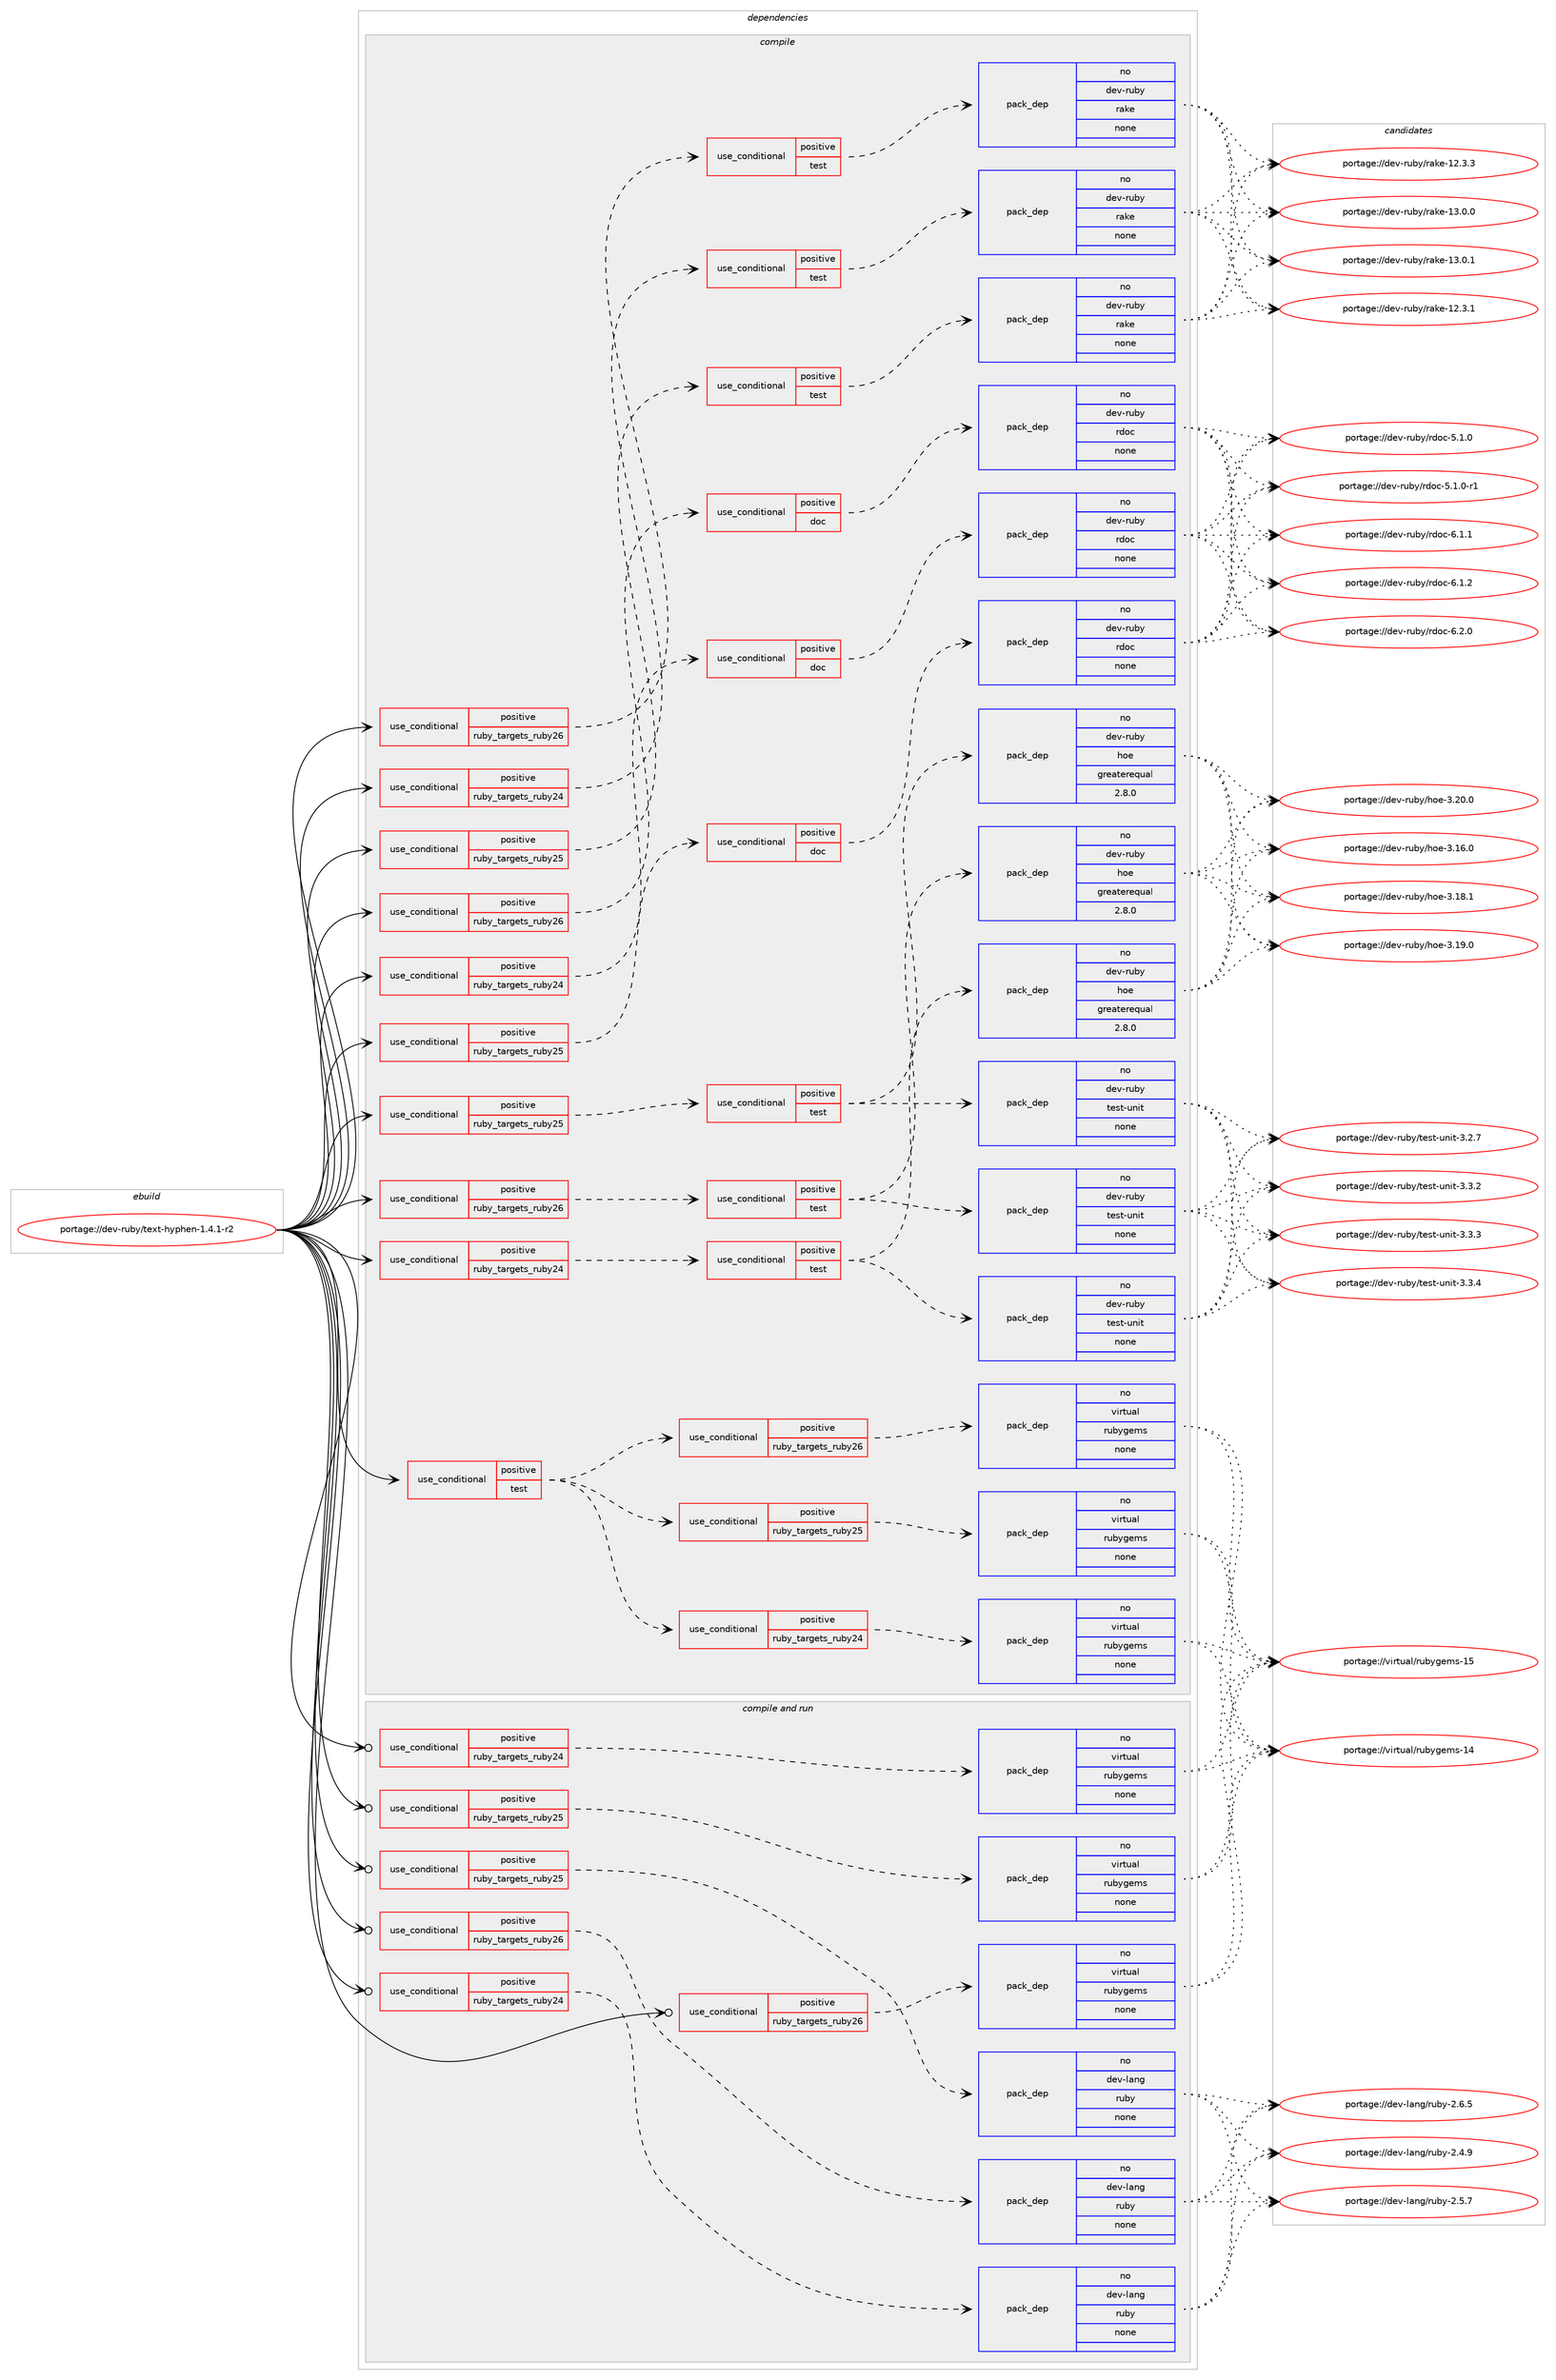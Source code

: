 digraph prolog {

# *************
# Graph options
# *************

newrank=true;
concentrate=true;
compound=true;
graph [rankdir=LR,fontname=Helvetica,fontsize=10,ranksep=1.5];#, ranksep=2.5, nodesep=0.2];
edge  [arrowhead=vee];
node  [fontname=Helvetica,fontsize=10];

# **********
# The ebuild
# **********

subgraph cluster_leftcol {
color=gray;
rank=same;
label=<<i>ebuild</i>>;
id [label="portage://dev-ruby/text-hyphen-1.4.1-r2", color=red, width=4, href="../dev-ruby/text-hyphen-1.4.1-r2.svg"];
}

# ****************
# The dependencies
# ****************

subgraph cluster_midcol {
color=gray;
label=<<i>dependencies</i>>;
subgraph cluster_compile {
fillcolor="#eeeeee";
style=filled;
label=<<i>compile</i>>;
subgraph cond67860 {
dependency252612 [label=<<TABLE BORDER="0" CELLBORDER="1" CELLSPACING="0" CELLPADDING="4"><TR><TD ROWSPAN="3" CELLPADDING="10">use_conditional</TD></TR><TR><TD>positive</TD></TR><TR><TD>ruby_targets_ruby24</TD></TR></TABLE>>, shape=none, color=red];
subgraph cond67861 {
dependency252613 [label=<<TABLE BORDER="0" CELLBORDER="1" CELLSPACING="0" CELLPADDING="4"><TR><TD ROWSPAN="3" CELLPADDING="10">use_conditional</TD></TR><TR><TD>positive</TD></TR><TR><TD>doc</TD></TR></TABLE>>, shape=none, color=red];
subgraph pack181189 {
dependency252614 [label=<<TABLE BORDER="0" CELLBORDER="1" CELLSPACING="0" CELLPADDING="4" WIDTH="220"><TR><TD ROWSPAN="6" CELLPADDING="30">pack_dep</TD></TR><TR><TD WIDTH="110">no</TD></TR><TR><TD>dev-ruby</TD></TR><TR><TD>rdoc</TD></TR><TR><TD>none</TD></TR><TR><TD></TD></TR></TABLE>>, shape=none, color=blue];
}
dependency252613:e -> dependency252614:w [weight=20,style="dashed",arrowhead="vee"];
}
dependency252612:e -> dependency252613:w [weight=20,style="dashed",arrowhead="vee"];
}
id:e -> dependency252612:w [weight=20,style="solid",arrowhead="vee"];
subgraph cond67862 {
dependency252615 [label=<<TABLE BORDER="0" CELLBORDER="1" CELLSPACING="0" CELLPADDING="4"><TR><TD ROWSPAN="3" CELLPADDING="10">use_conditional</TD></TR><TR><TD>positive</TD></TR><TR><TD>ruby_targets_ruby24</TD></TR></TABLE>>, shape=none, color=red];
subgraph cond67863 {
dependency252616 [label=<<TABLE BORDER="0" CELLBORDER="1" CELLSPACING="0" CELLPADDING="4"><TR><TD ROWSPAN="3" CELLPADDING="10">use_conditional</TD></TR><TR><TD>positive</TD></TR><TR><TD>test</TD></TR></TABLE>>, shape=none, color=red];
subgraph pack181190 {
dependency252617 [label=<<TABLE BORDER="0" CELLBORDER="1" CELLSPACING="0" CELLPADDING="4" WIDTH="220"><TR><TD ROWSPAN="6" CELLPADDING="30">pack_dep</TD></TR><TR><TD WIDTH="110">no</TD></TR><TR><TD>dev-ruby</TD></TR><TR><TD>hoe</TD></TR><TR><TD>greaterequal</TD></TR><TR><TD>2.8.0</TD></TR></TABLE>>, shape=none, color=blue];
}
dependency252616:e -> dependency252617:w [weight=20,style="dashed",arrowhead="vee"];
subgraph pack181191 {
dependency252618 [label=<<TABLE BORDER="0" CELLBORDER="1" CELLSPACING="0" CELLPADDING="4" WIDTH="220"><TR><TD ROWSPAN="6" CELLPADDING="30">pack_dep</TD></TR><TR><TD WIDTH="110">no</TD></TR><TR><TD>dev-ruby</TD></TR><TR><TD>test-unit</TD></TR><TR><TD>none</TD></TR><TR><TD></TD></TR></TABLE>>, shape=none, color=blue];
}
dependency252616:e -> dependency252618:w [weight=20,style="dashed",arrowhead="vee"];
}
dependency252615:e -> dependency252616:w [weight=20,style="dashed",arrowhead="vee"];
}
id:e -> dependency252615:w [weight=20,style="solid",arrowhead="vee"];
subgraph cond67864 {
dependency252619 [label=<<TABLE BORDER="0" CELLBORDER="1" CELLSPACING="0" CELLPADDING="4"><TR><TD ROWSPAN="3" CELLPADDING="10">use_conditional</TD></TR><TR><TD>positive</TD></TR><TR><TD>ruby_targets_ruby24</TD></TR></TABLE>>, shape=none, color=red];
subgraph cond67865 {
dependency252620 [label=<<TABLE BORDER="0" CELLBORDER="1" CELLSPACING="0" CELLPADDING="4"><TR><TD ROWSPAN="3" CELLPADDING="10">use_conditional</TD></TR><TR><TD>positive</TD></TR><TR><TD>test</TD></TR></TABLE>>, shape=none, color=red];
subgraph pack181192 {
dependency252621 [label=<<TABLE BORDER="0" CELLBORDER="1" CELLSPACING="0" CELLPADDING="4" WIDTH="220"><TR><TD ROWSPAN="6" CELLPADDING="30">pack_dep</TD></TR><TR><TD WIDTH="110">no</TD></TR><TR><TD>dev-ruby</TD></TR><TR><TD>rake</TD></TR><TR><TD>none</TD></TR><TR><TD></TD></TR></TABLE>>, shape=none, color=blue];
}
dependency252620:e -> dependency252621:w [weight=20,style="dashed",arrowhead="vee"];
}
dependency252619:e -> dependency252620:w [weight=20,style="dashed",arrowhead="vee"];
}
id:e -> dependency252619:w [weight=20,style="solid",arrowhead="vee"];
subgraph cond67866 {
dependency252622 [label=<<TABLE BORDER="0" CELLBORDER="1" CELLSPACING="0" CELLPADDING="4"><TR><TD ROWSPAN="3" CELLPADDING="10">use_conditional</TD></TR><TR><TD>positive</TD></TR><TR><TD>ruby_targets_ruby25</TD></TR></TABLE>>, shape=none, color=red];
subgraph cond67867 {
dependency252623 [label=<<TABLE BORDER="0" CELLBORDER="1" CELLSPACING="0" CELLPADDING="4"><TR><TD ROWSPAN="3" CELLPADDING="10">use_conditional</TD></TR><TR><TD>positive</TD></TR><TR><TD>doc</TD></TR></TABLE>>, shape=none, color=red];
subgraph pack181193 {
dependency252624 [label=<<TABLE BORDER="0" CELLBORDER="1" CELLSPACING="0" CELLPADDING="4" WIDTH="220"><TR><TD ROWSPAN="6" CELLPADDING="30">pack_dep</TD></TR><TR><TD WIDTH="110">no</TD></TR><TR><TD>dev-ruby</TD></TR><TR><TD>rdoc</TD></TR><TR><TD>none</TD></TR><TR><TD></TD></TR></TABLE>>, shape=none, color=blue];
}
dependency252623:e -> dependency252624:w [weight=20,style="dashed",arrowhead="vee"];
}
dependency252622:e -> dependency252623:w [weight=20,style="dashed",arrowhead="vee"];
}
id:e -> dependency252622:w [weight=20,style="solid",arrowhead="vee"];
subgraph cond67868 {
dependency252625 [label=<<TABLE BORDER="0" CELLBORDER="1" CELLSPACING="0" CELLPADDING="4"><TR><TD ROWSPAN="3" CELLPADDING="10">use_conditional</TD></TR><TR><TD>positive</TD></TR><TR><TD>ruby_targets_ruby25</TD></TR></TABLE>>, shape=none, color=red];
subgraph cond67869 {
dependency252626 [label=<<TABLE BORDER="0" CELLBORDER="1" CELLSPACING="0" CELLPADDING="4"><TR><TD ROWSPAN="3" CELLPADDING="10">use_conditional</TD></TR><TR><TD>positive</TD></TR><TR><TD>test</TD></TR></TABLE>>, shape=none, color=red];
subgraph pack181194 {
dependency252627 [label=<<TABLE BORDER="0" CELLBORDER="1" CELLSPACING="0" CELLPADDING="4" WIDTH="220"><TR><TD ROWSPAN="6" CELLPADDING="30">pack_dep</TD></TR><TR><TD WIDTH="110">no</TD></TR><TR><TD>dev-ruby</TD></TR><TR><TD>hoe</TD></TR><TR><TD>greaterequal</TD></TR><TR><TD>2.8.0</TD></TR></TABLE>>, shape=none, color=blue];
}
dependency252626:e -> dependency252627:w [weight=20,style="dashed",arrowhead="vee"];
subgraph pack181195 {
dependency252628 [label=<<TABLE BORDER="0" CELLBORDER="1" CELLSPACING="0" CELLPADDING="4" WIDTH="220"><TR><TD ROWSPAN="6" CELLPADDING="30">pack_dep</TD></TR><TR><TD WIDTH="110">no</TD></TR><TR><TD>dev-ruby</TD></TR><TR><TD>test-unit</TD></TR><TR><TD>none</TD></TR><TR><TD></TD></TR></TABLE>>, shape=none, color=blue];
}
dependency252626:e -> dependency252628:w [weight=20,style="dashed",arrowhead="vee"];
}
dependency252625:e -> dependency252626:w [weight=20,style="dashed",arrowhead="vee"];
}
id:e -> dependency252625:w [weight=20,style="solid",arrowhead="vee"];
subgraph cond67870 {
dependency252629 [label=<<TABLE BORDER="0" CELLBORDER="1" CELLSPACING="0" CELLPADDING="4"><TR><TD ROWSPAN="3" CELLPADDING="10">use_conditional</TD></TR><TR><TD>positive</TD></TR><TR><TD>ruby_targets_ruby25</TD></TR></TABLE>>, shape=none, color=red];
subgraph cond67871 {
dependency252630 [label=<<TABLE BORDER="0" CELLBORDER="1" CELLSPACING="0" CELLPADDING="4"><TR><TD ROWSPAN="3" CELLPADDING="10">use_conditional</TD></TR><TR><TD>positive</TD></TR><TR><TD>test</TD></TR></TABLE>>, shape=none, color=red];
subgraph pack181196 {
dependency252631 [label=<<TABLE BORDER="0" CELLBORDER="1" CELLSPACING="0" CELLPADDING="4" WIDTH="220"><TR><TD ROWSPAN="6" CELLPADDING="30">pack_dep</TD></TR><TR><TD WIDTH="110">no</TD></TR><TR><TD>dev-ruby</TD></TR><TR><TD>rake</TD></TR><TR><TD>none</TD></TR><TR><TD></TD></TR></TABLE>>, shape=none, color=blue];
}
dependency252630:e -> dependency252631:w [weight=20,style="dashed",arrowhead="vee"];
}
dependency252629:e -> dependency252630:w [weight=20,style="dashed",arrowhead="vee"];
}
id:e -> dependency252629:w [weight=20,style="solid",arrowhead="vee"];
subgraph cond67872 {
dependency252632 [label=<<TABLE BORDER="0" CELLBORDER="1" CELLSPACING="0" CELLPADDING="4"><TR><TD ROWSPAN="3" CELLPADDING="10">use_conditional</TD></TR><TR><TD>positive</TD></TR><TR><TD>ruby_targets_ruby26</TD></TR></TABLE>>, shape=none, color=red];
subgraph cond67873 {
dependency252633 [label=<<TABLE BORDER="0" CELLBORDER="1" CELLSPACING="0" CELLPADDING="4"><TR><TD ROWSPAN="3" CELLPADDING="10">use_conditional</TD></TR><TR><TD>positive</TD></TR><TR><TD>doc</TD></TR></TABLE>>, shape=none, color=red];
subgraph pack181197 {
dependency252634 [label=<<TABLE BORDER="0" CELLBORDER="1" CELLSPACING="0" CELLPADDING="4" WIDTH="220"><TR><TD ROWSPAN="6" CELLPADDING="30">pack_dep</TD></TR><TR><TD WIDTH="110">no</TD></TR><TR><TD>dev-ruby</TD></TR><TR><TD>rdoc</TD></TR><TR><TD>none</TD></TR><TR><TD></TD></TR></TABLE>>, shape=none, color=blue];
}
dependency252633:e -> dependency252634:w [weight=20,style="dashed",arrowhead="vee"];
}
dependency252632:e -> dependency252633:w [weight=20,style="dashed",arrowhead="vee"];
}
id:e -> dependency252632:w [weight=20,style="solid",arrowhead="vee"];
subgraph cond67874 {
dependency252635 [label=<<TABLE BORDER="0" CELLBORDER="1" CELLSPACING="0" CELLPADDING="4"><TR><TD ROWSPAN="3" CELLPADDING="10">use_conditional</TD></TR><TR><TD>positive</TD></TR><TR><TD>ruby_targets_ruby26</TD></TR></TABLE>>, shape=none, color=red];
subgraph cond67875 {
dependency252636 [label=<<TABLE BORDER="0" CELLBORDER="1" CELLSPACING="0" CELLPADDING="4"><TR><TD ROWSPAN="3" CELLPADDING="10">use_conditional</TD></TR><TR><TD>positive</TD></TR><TR><TD>test</TD></TR></TABLE>>, shape=none, color=red];
subgraph pack181198 {
dependency252637 [label=<<TABLE BORDER="0" CELLBORDER="1" CELLSPACING="0" CELLPADDING="4" WIDTH="220"><TR><TD ROWSPAN="6" CELLPADDING="30">pack_dep</TD></TR><TR><TD WIDTH="110">no</TD></TR><TR><TD>dev-ruby</TD></TR><TR><TD>hoe</TD></TR><TR><TD>greaterequal</TD></TR><TR><TD>2.8.0</TD></TR></TABLE>>, shape=none, color=blue];
}
dependency252636:e -> dependency252637:w [weight=20,style="dashed",arrowhead="vee"];
subgraph pack181199 {
dependency252638 [label=<<TABLE BORDER="0" CELLBORDER="1" CELLSPACING="0" CELLPADDING="4" WIDTH="220"><TR><TD ROWSPAN="6" CELLPADDING="30">pack_dep</TD></TR><TR><TD WIDTH="110">no</TD></TR><TR><TD>dev-ruby</TD></TR><TR><TD>test-unit</TD></TR><TR><TD>none</TD></TR><TR><TD></TD></TR></TABLE>>, shape=none, color=blue];
}
dependency252636:e -> dependency252638:w [weight=20,style="dashed",arrowhead="vee"];
}
dependency252635:e -> dependency252636:w [weight=20,style="dashed",arrowhead="vee"];
}
id:e -> dependency252635:w [weight=20,style="solid",arrowhead="vee"];
subgraph cond67876 {
dependency252639 [label=<<TABLE BORDER="0" CELLBORDER="1" CELLSPACING="0" CELLPADDING="4"><TR><TD ROWSPAN="3" CELLPADDING="10">use_conditional</TD></TR><TR><TD>positive</TD></TR><TR><TD>ruby_targets_ruby26</TD></TR></TABLE>>, shape=none, color=red];
subgraph cond67877 {
dependency252640 [label=<<TABLE BORDER="0" CELLBORDER="1" CELLSPACING="0" CELLPADDING="4"><TR><TD ROWSPAN="3" CELLPADDING="10">use_conditional</TD></TR><TR><TD>positive</TD></TR><TR><TD>test</TD></TR></TABLE>>, shape=none, color=red];
subgraph pack181200 {
dependency252641 [label=<<TABLE BORDER="0" CELLBORDER="1" CELLSPACING="0" CELLPADDING="4" WIDTH="220"><TR><TD ROWSPAN="6" CELLPADDING="30">pack_dep</TD></TR><TR><TD WIDTH="110">no</TD></TR><TR><TD>dev-ruby</TD></TR><TR><TD>rake</TD></TR><TR><TD>none</TD></TR><TR><TD></TD></TR></TABLE>>, shape=none, color=blue];
}
dependency252640:e -> dependency252641:w [weight=20,style="dashed",arrowhead="vee"];
}
dependency252639:e -> dependency252640:w [weight=20,style="dashed",arrowhead="vee"];
}
id:e -> dependency252639:w [weight=20,style="solid",arrowhead="vee"];
subgraph cond67878 {
dependency252642 [label=<<TABLE BORDER="0" CELLBORDER="1" CELLSPACING="0" CELLPADDING="4"><TR><TD ROWSPAN="3" CELLPADDING="10">use_conditional</TD></TR><TR><TD>positive</TD></TR><TR><TD>test</TD></TR></TABLE>>, shape=none, color=red];
subgraph cond67879 {
dependency252643 [label=<<TABLE BORDER="0" CELLBORDER="1" CELLSPACING="0" CELLPADDING="4"><TR><TD ROWSPAN="3" CELLPADDING="10">use_conditional</TD></TR><TR><TD>positive</TD></TR><TR><TD>ruby_targets_ruby24</TD></TR></TABLE>>, shape=none, color=red];
subgraph pack181201 {
dependency252644 [label=<<TABLE BORDER="0" CELLBORDER="1" CELLSPACING="0" CELLPADDING="4" WIDTH="220"><TR><TD ROWSPAN="6" CELLPADDING="30">pack_dep</TD></TR><TR><TD WIDTH="110">no</TD></TR><TR><TD>virtual</TD></TR><TR><TD>rubygems</TD></TR><TR><TD>none</TD></TR><TR><TD></TD></TR></TABLE>>, shape=none, color=blue];
}
dependency252643:e -> dependency252644:w [weight=20,style="dashed",arrowhead="vee"];
}
dependency252642:e -> dependency252643:w [weight=20,style="dashed",arrowhead="vee"];
subgraph cond67880 {
dependency252645 [label=<<TABLE BORDER="0" CELLBORDER="1" CELLSPACING="0" CELLPADDING="4"><TR><TD ROWSPAN="3" CELLPADDING="10">use_conditional</TD></TR><TR><TD>positive</TD></TR><TR><TD>ruby_targets_ruby25</TD></TR></TABLE>>, shape=none, color=red];
subgraph pack181202 {
dependency252646 [label=<<TABLE BORDER="0" CELLBORDER="1" CELLSPACING="0" CELLPADDING="4" WIDTH="220"><TR><TD ROWSPAN="6" CELLPADDING="30">pack_dep</TD></TR><TR><TD WIDTH="110">no</TD></TR><TR><TD>virtual</TD></TR><TR><TD>rubygems</TD></TR><TR><TD>none</TD></TR><TR><TD></TD></TR></TABLE>>, shape=none, color=blue];
}
dependency252645:e -> dependency252646:w [weight=20,style="dashed",arrowhead="vee"];
}
dependency252642:e -> dependency252645:w [weight=20,style="dashed",arrowhead="vee"];
subgraph cond67881 {
dependency252647 [label=<<TABLE BORDER="0" CELLBORDER="1" CELLSPACING="0" CELLPADDING="4"><TR><TD ROWSPAN="3" CELLPADDING="10">use_conditional</TD></TR><TR><TD>positive</TD></TR><TR><TD>ruby_targets_ruby26</TD></TR></TABLE>>, shape=none, color=red];
subgraph pack181203 {
dependency252648 [label=<<TABLE BORDER="0" CELLBORDER="1" CELLSPACING="0" CELLPADDING="4" WIDTH="220"><TR><TD ROWSPAN="6" CELLPADDING="30">pack_dep</TD></TR><TR><TD WIDTH="110">no</TD></TR><TR><TD>virtual</TD></TR><TR><TD>rubygems</TD></TR><TR><TD>none</TD></TR><TR><TD></TD></TR></TABLE>>, shape=none, color=blue];
}
dependency252647:e -> dependency252648:w [weight=20,style="dashed",arrowhead="vee"];
}
dependency252642:e -> dependency252647:w [weight=20,style="dashed",arrowhead="vee"];
}
id:e -> dependency252642:w [weight=20,style="solid",arrowhead="vee"];
}
subgraph cluster_compileandrun {
fillcolor="#eeeeee";
style=filled;
label=<<i>compile and run</i>>;
subgraph cond67882 {
dependency252649 [label=<<TABLE BORDER="0" CELLBORDER="1" CELLSPACING="0" CELLPADDING="4"><TR><TD ROWSPAN="3" CELLPADDING="10">use_conditional</TD></TR><TR><TD>positive</TD></TR><TR><TD>ruby_targets_ruby24</TD></TR></TABLE>>, shape=none, color=red];
subgraph pack181204 {
dependency252650 [label=<<TABLE BORDER="0" CELLBORDER="1" CELLSPACING="0" CELLPADDING="4" WIDTH="220"><TR><TD ROWSPAN="6" CELLPADDING="30">pack_dep</TD></TR><TR><TD WIDTH="110">no</TD></TR><TR><TD>dev-lang</TD></TR><TR><TD>ruby</TD></TR><TR><TD>none</TD></TR><TR><TD></TD></TR></TABLE>>, shape=none, color=blue];
}
dependency252649:e -> dependency252650:w [weight=20,style="dashed",arrowhead="vee"];
}
id:e -> dependency252649:w [weight=20,style="solid",arrowhead="odotvee"];
subgraph cond67883 {
dependency252651 [label=<<TABLE BORDER="0" CELLBORDER="1" CELLSPACING="0" CELLPADDING="4"><TR><TD ROWSPAN="3" CELLPADDING="10">use_conditional</TD></TR><TR><TD>positive</TD></TR><TR><TD>ruby_targets_ruby24</TD></TR></TABLE>>, shape=none, color=red];
subgraph pack181205 {
dependency252652 [label=<<TABLE BORDER="0" CELLBORDER="1" CELLSPACING="0" CELLPADDING="4" WIDTH="220"><TR><TD ROWSPAN="6" CELLPADDING="30">pack_dep</TD></TR><TR><TD WIDTH="110">no</TD></TR><TR><TD>virtual</TD></TR><TR><TD>rubygems</TD></TR><TR><TD>none</TD></TR><TR><TD></TD></TR></TABLE>>, shape=none, color=blue];
}
dependency252651:e -> dependency252652:w [weight=20,style="dashed",arrowhead="vee"];
}
id:e -> dependency252651:w [weight=20,style="solid",arrowhead="odotvee"];
subgraph cond67884 {
dependency252653 [label=<<TABLE BORDER="0" CELLBORDER="1" CELLSPACING="0" CELLPADDING="4"><TR><TD ROWSPAN="3" CELLPADDING="10">use_conditional</TD></TR><TR><TD>positive</TD></TR><TR><TD>ruby_targets_ruby25</TD></TR></TABLE>>, shape=none, color=red];
subgraph pack181206 {
dependency252654 [label=<<TABLE BORDER="0" CELLBORDER="1" CELLSPACING="0" CELLPADDING="4" WIDTH="220"><TR><TD ROWSPAN="6" CELLPADDING="30">pack_dep</TD></TR><TR><TD WIDTH="110">no</TD></TR><TR><TD>dev-lang</TD></TR><TR><TD>ruby</TD></TR><TR><TD>none</TD></TR><TR><TD></TD></TR></TABLE>>, shape=none, color=blue];
}
dependency252653:e -> dependency252654:w [weight=20,style="dashed",arrowhead="vee"];
}
id:e -> dependency252653:w [weight=20,style="solid",arrowhead="odotvee"];
subgraph cond67885 {
dependency252655 [label=<<TABLE BORDER="0" CELLBORDER="1" CELLSPACING="0" CELLPADDING="4"><TR><TD ROWSPAN="3" CELLPADDING="10">use_conditional</TD></TR><TR><TD>positive</TD></TR><TR><TD>ruby_targets_ruby25</TD></TR></TABLE>>, shape=none, color=red];
subgraph pack181207 {
dependency252656 [label=<<TABLE BORDER="0" CELLBORDER="1" CELLSPACING="0" CELLPADDING="4" WIDTH="220"><TR><TD ROWSPAN="6" CELLPADDING="30">pack_dep</TD></TR><TR><TD WIDTH="110">no</TD></TR><TR><TD>virtual</TD></TR><TR><TD>rubygems</TD></TR><TR><TD>none</TD></TR><TR><TD></TD></TR></TABLE>>, shape=none, color=blue];
}
dependency252655:e -> dependency252656:w [weight=20,style="dashed",arrowhead="vee"];
}
id:e -> dependency252655:w [weight=20,style="solid",arrowhead="odotvee"];
subgraph cond67886 {
dependency252657 [label=<<TABLE BORDER="0" CELLBORDER="1" CELLSPACING="0" CELLPADDING="4"><TR><TD ROWSPAN="3" CELLPADDING="10">use_conditional</TD></TR><TR><TD>positive</TD></TR><TR><TD>ruby_targets_ruby26</TD></TR></TABLE>>, shape=none, color=red];
subgraph pack181208 {
dependency252658 [label=<<TABLE BORDER="0" CELLBORDER="1" CELLSPACING="0" CELLPADDING="4" WIDTH="220"><TR><TD ROWSPAN="6" CELLPADDING="30">pack_dep</TD></TR><TR><TD WIDTH="110">no</TD></TR><TR><TD>dev-lang</TD></TR><TR><TD>ruby</TD></TR><TR><TD>none</TD></TR><TR><TD></TD></TR></TABLE>>, shape=none, color=blue];
}
dependency252657:e -> dependency252658:w [weight=20,style="dashed",arrowhead="vee"];
}
id:e -> dependency252657:w [weight=20,style="solid",arrowhead="odotvee"];
subgraph cond67887 {
dependency252659 [label=<<TABLE BORDER="0" CELLBORDER="1" CELLSPACING="0" CELLPADDING="4"><TR><TD ROWSPAN="3" CELLPADDING="10">use_conditional</TD></TR><TR><TD>positive</TD></TR><TR><TD>ruby_targets_ruby26</TD></TR></TABLE>>, shape=none, color=red];
subgraph pack181209 {
dependency252660 [label=<<TABLE BORDER="0" CELLBORDER="1" CELLSPACING="0" CELLPADDING="4" WIDTH="220"><TR><TD ROWSPAN="6" CELLPADDING="30">pack_dep</TD></TR><TR><TD WIDTH="110">no</TD></TR><TR><TD>virtual</TD></TR><TR><TD>rubygems</TD></TR><TR><TD>none</TD></TR><TR><TD></TD></TR></TABLE>>, shape=none, color=blue];
}
dependency252659:e -> dependency252660:w [weight=20,style="dashed",arrowhead="vee"];
}
id:e -> dependency252659:w [weight=20,style="solid",arrowhead="odotvee"];
}
subgraph cluster_run {
fillcolor="#eeeeee";
style=filled;
label=<<i>run</i>>;
}
}

# **************
# The candidates
# **************

subgraph cluster_choices {
rank=same;
color=gray;
label=<<i>candidates</i>>;

subgraph choice181189 {
color=black;
nodesep=1;
choiceportage10010111845114117981214711410011199455346494648 [label="portage://dev-ruby/rdoc-5.1.0", color=red, width=4,href="../dev-ruby/rdoc-5.1.0.svg"];
choiceportage100101118451141179812147114100111994553464946484511449 [label="portage://dev-ruby/rdoc-5.1.0-r1", color=red, width=4,href="../dev-ruby/rdoc-5.1.0-r1.svg"];
choiceportage10010111845114117981214711410011199455446494649 [label="portage://dev-ruby/rdoc-6.1.1", color=red, width=4,href="../dev-ruby/rdoc-6.1.1.svg"];
choiceportage10010111845114117981214711410011199455446494650 [label="portage://dev-ruby/rdoc-6.1.2", color=red, width=4,href="../dev-ruby/rdoc-6.1.2.svg"];
choiceportage10010111845114117981214711410011199455446504648 [label="portage://dev-ruby/rdoc-6.2.0", color=red, width=4,href="../dev-ruby/rdoc-6.2.0.svg"];
dependency252614:e -> choiceportage10010111845114117981214711410011199455346494648:w [style=dotted,weight="100"];
dependency252614:e -> choiceportage100101118451141179812147114100111994553464946484511449:w [style=dotted,weight="100"];
dependency252614:e -> choiceportage10010111845114117981214711410011199455446494649:w [style=dotted,weight="100"];
dependency252614:e -> choiceportage10010111845114117981214711410011199455446494650:w [style=dotted,weight="100"];
dependency252614:e -> choiceportage10010111845114117981214711410011199455446504648:w [style=dotted,weight="100"];
}
subgraph choice181190 {
color=black;
nodesep=1;
choiceportage10010111845114117981214710411110145514649544648 [label="portage://dev-ruby/hoe-3.16.0", color=red, width=4,href="../dev-ruby/hoe-3.16.0.svg"];
choiceportage10010111845114117981214710411110145514649564649 [label="portage://dev-ruby/hoe-3.18.1", color=red, width=4,href="../dev-ruby/hoe-3.18.1.svg"];
choiceportage10010111845114117981214710411110145514649574648 [label="portage://dev-ruby/hoe-3.19.0", color=red, width=4,href="../dev-ruby/hoe-3.19.0.svg"];
choiceportage10010111845114117981214710411110145514650484648 [label="portage://dev-ruby/hoe-3.20.0", color=red, width=4,href="../dev-ruby/hoe-3.20.0.svg"];
dependency252617:e -> choiceportage10010111845114117981214710411110145514649544648:w [style=dotted,weight="100"];
dependency252617:e -> choiceportage10010111845114117981214710411110145514649564649:w [style=dotted,weight="100"];
dependency252617:e -> choiceportage10010111845114117981214710411110145514649574648:w [style=dotted,weight="100"];
dependency252617:e -> choiceportage10010111845114117981214710411110145514650484648:w [style=dotted,weight="100"];
}
subgraph choice181191 {
color=black;
nodesep=1;
choiceportage10010111845114117981214711610111511645117110105116455146504655 [label="portage://dev-ruby/test-unit-3.2.7", color=red, width=4,href="../dev-ruby/test-unit-3.2.7.svg"];
choiceportage10010111845114117981214711610111511645117110105116455146514650 [label="portage://dev-ruby/test-unit-3.3.2", color=red, width=4,href="../dev-ruby/test-unit-3.3.2.svg"];
choiceportage10010111845114117981214711610111511645117110105116455146514651 [label="portage://dev-ruby/test-unit-3.3.3", color=red, width=4,href="../dev-ruby/test-unit-3.3.3.svg"];
choiceportage10010111845114117981214711610111511645117110105116455146514652 [label="portage://dev-ruby/test-unit-3.3.4", color=red, width=4,href="../dev-ruby/test-unit-3.3.4.svg"];
dependency252618:e -> choiceportage10010111845114117981214711610111511645117110105116455146504655:w [style=dotted,weight="100"];
dependency252618:e -> choiceportage10010111845114117981214711610111511645117110105116455146514650:w [style=dotted,weight="100"];
dependency252618:e -> choiceportage10010111845114117981214711610111511645117110105116455146514651:w [style=dotted,weight="100"];
dependency252618:e -> choiceportage10010111845114117981214711610111511645117110105116455146514652:w [style=dotted,weight="100"];
}
subgraph choice181192 {
color=black;
nodesep=1;
choiceportage1001011184511411798121471149710710145495046514649 [label="portage://dev-ruby/rake-12.3.1", color=red, width=4,href="../dev-ruby/rake-12.3.1.svg"];
choiceportage1001011184511411798121471149710710145495046514651 [label="portage://dev-ruby/rake-12.3.3", color=red, width=4,href="../dev-ruby/rake-12.3.3.svg"];
choiceportage1001011184511411798121471149710710145495146484648 [label="portage://dev-ruby/rake-13.0.0", color=red, width=4,href="../dev-ruby/rake-13.0.0.svg"];
choiceportage1001011184511411798121471149710710145495146484649 [label="portage://dev-ruby/rake-13.0.1", color=red, width=4,href="../dev-ruby/rake-13.0.1.svg"];
dependency252621:e -> choiceportage1001011184511411798121471149710710145495046514649:w [style=dotted,weight="100"];
dependency252621:e -> choiceportage1001011184511411798121471149710710145495046514651:w [style=dotted,weight="100"];
dependency252621:e -> choiceportage1001011184511411798121471149710710145495146484648:w [style=dotted,weight="100"];
dependency252621:e -> choiceportage1001011184511411798121471149710710145495146484649:w [style=dotted,weight="100"];
}
subgraph choice181193 {
color=black;
nodesep=1;
choiceportage10010111845114117981214711410011199455346494648 [label="portage://dev-ruby/rdoc-5.1.0", color=red, width=4,href="../dev-ruby/rdoc-5.1.0.svg"];
choiceportage100101118451141179812147114100111994553464946484511449 [label="portage://dev-ruby/rdoc-5.1.0-r1", color=red, width=4,href="../dev-ruby/rdoc-5.1.0-r1.svg"];
choiceportage10010111845114117981214711410011199455446494649 [label="portage://dev-ruby/rdoc-6.1.1", color=red, width=4,href="../dev-ruby/rdoc-6.1.1.svg"];
choiceportage10010111845114117981214711410011199455446494650 [label="portage://dev-ruby/rdoc-6.1.2", color=red, width=4,href="../dev-ruby/rdoc-6.1.2.svg"];
choiceportage10010111845114117981214711410011199455446504648 [label="portage://dev-ruby/rdoc-6.2.0", color=red, width=4,href="../dev-ruby/rdoc-6.2.0.svg"];
dependency252624:e -> choiceportage10010111845114117981214711410011199455346494648:w [style=dotted,weight="100"];
dependency252624:e -> choiceportage100101118451141179812147114100111994553464946484511449:w [style=dotted,weight="100"];
dependency252624:e -> choiceportage10010111845114117981214711410011199455446494649:w [style=dotted,weight="100"];
dependency252624:e -> choiceportage10010111845114117981214711410011199455446494650:w [style=dotted,weight="100"];
dependency252624:e -> choiceportage10010111845114117981214711410011199455446504648:w [style=dotted,weight="100"];
}
subgraph choice181194 {
color=black;
nodesep=1;
choiceportage10010111845114117981214710411110145514649544648 [label="portage://dev-ruby/hoe-3.16.0", color=red, width=4,href="../dev-ruby/hoe-3.16.0.svg"];
choiceportage10010111845114117981214710411110145514649564649 [label="portage://dev-ruby/hoe-3.18.1", color=red, width=4,href="../dev-ruby/hoe-3.18.1.svg"];
choiceportage10010111845114117981214710411110145514649574648 [label="portage://dev-ruby/hoe-3.19.0", color=red, width=4,href="../dev-ruby/hoe-3.19.0.svg"];
choiceportage10010111845114117981214710411110145514650484648 [label="portage://dev-ruby/hoe-3.20.0", color=red, width=4,href="../dev-ruby/hoe-3.20.0.svg"];
dependency252627:e -> choiceportage10010111845114117981214710411110145514649544648:w [style=dotted,weight="100"];
dependency252627:e -> choiceportage10010111845114117981214710411110145514649564649:w [style=dotted,weight="100"];
dependency252627:e -> choiceportage10010111845114117981214710411110145514649574648:w [style=dotted,weight="100"];
dependency252627:e -> choiceportage10010111845114117981214710411110145514650484648:w [style=dotted,weight="100"];
}
subgraph choice181195 {
color=black;
nodesep=1;
choiceportage10010111845114117981214711610111511645117110105116455146504655 [label="portage://dev-ruby/test-unit-3.2.7", color=red, width=4,href="../dev-ruby/test-unit-3.2.7.svg"];
choiceportage10010111845114117981214711610111511645117110105116455146514650 [label="portage://dev-ruby/test-unit-3.3.2", color=red, width=4,href="../dev-ruby/test-unit-3.3.2.svg"];
choiceportage10010111845114117981214711610111511645117110105116455146514651 [label="portage://dev-ruby/test-unit-3.3.3", color=red, width=4,href="../dev-ruby/test-unit-3.3.3.svg"];
choiceportage10010111845114117981214711610111511645117110105116455146514652 [label="portage://dev-ruby/test-unit-3.3.4", color=red, width=4,href="../dev-ruby/test-unit-3.3.4.svg"];
dependency252628:e -> choiceportage10010111845114117981214711610111511645117110105116455146504655:w [style=dotted,weight="100"];
dependency252628:e -> choiceportage10010111845114117981214711610111511645117110105116455146514650:w [style=dotted,weight="100"];
dependency252628:e -> choiceportage10010111845114117981214711610111511645117110105116455146514651:w [style=dotted,weight="100"];
dependency252628:e -> choiceportage10010111845114117981214711610111511645117110105116455146514652:w [style=dotted,weight="100"];
}
subgraph choice181196 {
color=black;
nodesep=1;
choiceportage1001011184511411798121471149710710145495046514649 [label="portage://dev-ruby/rake-12.3.1", color=red, width=4,href="../dev-ruby/rake-12.3.1.svg"];
choiceportage1001011184511411798121471149710710145495046514651 [label="portage://dev-ruby/rake-12.3.3", color=red, width=4,href="../dev-ruby/rake-12.3.3.svg"];
choiceportage1001011184511411798121471149710710145495146484648 [label="portage://dev-ruby/rake-13.0.0", color=red, width=4,href="../dev-ruby/rake-13.0.0.svg"];
choiceportage1001011184511411798121471149710710145495146484649 [label="portage://dev-ruby/rake-13.0.1", color=red, width=4,href="../dev-ruby/rake-13.0.1.svg"];
dependency252631:e -> choiceportage1001011184511411798121471149710710145495046514649:w [style=dotted,weight="100"];
dependency252631:e -> choiceportage1001011184511411798121471149710710145495046514651:w [style=dotted,weight="100"];
dependency252631:e -> choiceportage1001011184511411798121471149710710145495146484648:w [style=dotted,weight="100"];
dependency252631:e -> choiceportage1001011184511411798121471149710710145495146484649:w [style=dotted,weight="100"];
}
subgraph choice181197 {
color=black;
nodesep=1;
choiceportage10010111845114117981214711410011199455346494648 [label="portage://dev-ruby/rdoc-5.1.0", color=red, width=4,href="../dev-ruby/rdoc-5.1.0.svg"];
choiceportage100101118451141179812147114100111994553464946484511449 [label="portage://dev-ruby/rdoc-5.1.0-r1", color=red, width=4,href="../dev-ruby/rdoc-5.1.0-r1.svg"];
choiceportage10010111845114117981214711410011199455446494649 [label="portage://dev-ruby/rdoc-6.1.1", color=red, width=4,href="../dev-ruby/rdoc-6.1.1.svg"];
choiceportage10010111845114117981214711410011199455446494650 [label="portage://dev-ruby/rdoc-6.1.2", color=red, width=4,href="../dev-ruby/rdoc-6.1.2.svg"];
choiceportage10010111845114117981214711410011199455446504648 [label="portage://dev-ruby/rdoc-6.2.0", color=red, width=4,href="../dev-ruby/rdoc-6.2.0.svg"];
dependency252634:e -> choiceportage10010111845114117981214711410011199455346494648:w [style=dotted,weight="100"];
dependency252634:e -> choiceportage100101118451141179812147114100111994553464946484511449:w [style=dotted,weight="100"];
dependency252634:e -> choiceportage10010111845114117981214711410011199455446494649:w [style=dotted,weight="100"];
dependency252634:e -> choiceportage10010111845114117981214711410011199455446494650:w [style=dotted,weight="100"];
dependency252634:e -> choiceportage10010111845114117981214711410011199455446504648:w [style=dotted,weight="100"];
}
subgraph choice181198 {
color=black;
nodesep=1;
choiceportage10010111845114117981214710411110145514649544648 [label="portage://dev-ruby/hoe-3.16.0", color=red, width=4,href="../dev-ruby/hoe-3.16.0.svg"];
choiceportage10010111845114117981214710411110145514649564649 [label="portage://dev-ruby/hoe-3.18.1", color=red, width=4,href="../dev-ruby/hoe-3.18.1.svg"];
choiceportage10010111845114117981214710411110145514649574648 [label="portage://dev-ruby/hoe-3.19.0", color=red, width=4,href="../dev-ruby/hoe-3.19.0.svg"];
choiceportage10010111845114117981214710411110145514650484648 [label="portage://dev-ruby/hoe-3.20.0", color=red, width=4,href="../dev-ruby/hoe-3.20.0.svg"];
dependency252637:e -> choiceportage10010111845114117981214710411110145514649544648:w [style=dotted,weight="100"];
dependency252637:e -> choiceportage10010111845114117981214710411110145514649564649:w [style=dotted,weight="100"];
dependency252637:e -> choiceportage10010111845114117981214710411110145514649574648:w [style=dotted,weight="100"];
dependency252637:e -> choiceportage10010111845114117981214710411110145514650484648:w [style=dotted,weight="100"];
}
subgraph choice181199 {
color=black;
nodesep=1;
choiceportage10010111845114117981214711610111511645117110105116455146504655 [label="portage://dev-ruby/test-unit-3.2.7", color=red, width=4,href="../dev-ruby/test-unit-3.2.7.svg"];
choiceportage10010111845114117981214711610111511645117110105116455146514650 [label="portage://dev-ruby/test-unit-3.3.2", color=red, width=4,href="../dev-ruby/test-unit-3.3.2.svg"];
choiceportage10010111845114117981214711610111511645117110105116455146514651 [label="portage://dev-ruby/test-unit-3.3.3", color=red, width=4,href="../dev-ruby/test-unit-3.3.3.svg"];
choiceportage10010111845114117981214711610111511645117110105116455146514652 [label="portage://dev-ruby/test-unit-3.3.4", color=red, width=4,href="../dev-ruby/test-unit-3.3.4.svg"];
dependency252638:e -> choiceportage10010111845114117981214711610111511645117110105116455146504655:w [style=dotted,weight="100"];
dependency252638:e -> choiceportage10010111845114117981214711610111511645117110105116455146514650:w [style=dotted,weight="100"];
dependency252638:e -> choiceportage10010111845114117981214711610111511645117110105116455146514651:w [style=dotted,weight="100"];
dependency252638:e -> choiceportage10010111845114117981214711610111511645117110105116455146514652:w [style=dotted,weight="100"];
}
subgraph choice181200 {
color=black;
nodesep=1;
choiceportage1001011184511411798121471149710710145495046514649 [label="portage://dev-ruby/rake-12.3.1", color=red, width=4,href="../dev-ruby/rake-12.3.1.svg"];
choiceportage1001011184511411798121471149710710145495046514651 [label="portage://dev-ruby/rake-12.3.3", color=red, width=4,href="../dev-ruby/rake-12.3.3.svg"];
choiceportage1001011184511411798121471149710710145495146484648 [label="portage://dev-ruby/rake-13.0.0", color=red, width=4,href="../dev-ruby/rake-13.0.0.svg"];
choiceportage1001011184511411798121471149710710145495146484649 [label="portage://dev-ruby/rake-13.0.1", color=red, width=4,href="../dev-ruby/rake-13.0.1.svg"];
dependency252641:e -> choiceportage1001011184511411798121471149710710145495046514649:w [style=dotted,weight="100"];
dependency252641:e -> choiceportage1001011184511411798121471149710710145495046514651:w [style=dotted,weight="100"];
dependency252641:e -> choiceportage1001011184511411798121471149710710145495146484648:w [style=dotted,weight="100"];
dependency252641:e -> choiceportage1001011184511411798121471149710710145495146484649:w [style=dotted,weight="100"];
}
subgraph choice181201 {
color=black;
nodesep=1;
choiceportage118105114116117971084711411798121103101109115454952 [label="portage://virtual/rubygems-14", color=red, width=4,href="../virtual/rubygems-14.svg"];
choiceportage118105114116117971084711411798121103101109115454953 [label="portage://virtual/rubygems-15", color=red, width=4,href="../virtual/rubygems-15.svg"];
dependency252644:e -> choiceportage118105114116117971084711411798121103101109115454952:w [style=dotted,weight="100"];
dependency252644:e -> choiceportage118105114116117971084711411798121103101109115454953:w [style=dotted,weight="100"];
}
subgraph choice181202 {
color=black;
nodesep=1;
choiceportage118105114116117971084711411798121103101109115454952 [label="portage://virtual/rubygems-14", color=red, width=4,href="../virtual/rubygems-14.svg"];
choiceportage118105114116117971084711411798121103101109115454953 [label="portage://virtual/rubygems-15", color=red, width=4,href="../virtual/rubygems-15.svg"];
dependency252646:e -> choiceportage118105114116117971084711411798121103101109115454952:w [style=dotted,weight="100"];
dependency252646:e -> choiceportage118105114116117971084711411798121103101109115454953:w [style=dotted,weight="100"];
}
subgraph choice181203 {
color=black;
nodesep=1;
choiceportage118105114116117971084711411798121103101109115454952 [label="portage://virtual/rubygems-14", color=red, width=4,href="../virtual/rubygems-14.svg"];
choiceportage118105114116117971084711411798121103101109115454953 [label="portage://virtual/rubygems-15", color=red, width=4,href="../virtual/rubygems-15.svg"];
dependency252648:e -> choiceportage118105114116117971084711411798121103101109115454952:w [style=dotted,weight="100"];
dependency252648:e -> choiceportage118105114116117971084711411798121103101109115454953:w [style=dotted,weight="100"];
}
subgraph choice181204 {
color=black;
nodesep=1;
choiceportage10010111845108971101034711411798121455046524657 [label="portage://dev-lang/ruby-2.4.9", color=red, width=4,href="../dev-lang/ruby-2.4.9.svg"];
choiceportage10010111845108971101034711411798121455046534655 [label="portage://dev-lang/ruby-2.5.7", color=red, width=4,href="../dev-lang/ruby-2.5.7.svg"];
choiceportage10010111845108971101034711411798121455046544653 [label="portage://dev-lang/ruby-2.6.5", color=red, width=4,href="../dev-lang/ruby-2.6.5.svg"];
dependency252650:e -> choiceportage10010111845108971101034711411798121455046524657:w [style=dotted,weight="100"];
dependency252650:e -> choiceportage10010111845108971101034711411798121455046534655:w [style=dotted,weight="100"];
dependency252650:e -> choiceportage10010111845108971101034711411798121455046544653:w [style=dotted,weight="100"];
}
subgraph choice181205 {
color=black;
nodesep=1;
choiceportage118105114116117971084711411798121103101109115454952 [label="portage://virtual/rubygems-14", color=red, width=4,href="../virtual/rubygems-14.svg"];
choiceportage118105114116117971084711411798121103101109115454953 [label="portage://virtual/rubygems-15", color=red, width=4,href="../virtual/rubygems-15.svg"];
dependency252652:e -> choiceportage118105114116117971084711411798121103101109115454952:w [style=dotted,weight="100"];
dependency252652:e -> choiceportage118105114116117971084711411798121103101109115454953:w [style=dotted,weight="100"];
}
subgraph choice181206 {
color=black;
nodesep=1;
choiceportage10010111845108971101034711411798121455046524657 [label="portage://dev-lang/ruby-2.4.9", color=red, width=4,href="../dev-lang/ruby-2.4.9.svg"];
choiceportage10010111845108971101034711411798121455046534655 [label="portage://dev-lang/ruby-2.5.7", color=red, width=4,href="../dev-lang/ruby-2.5.7.svg"];
choiceportage10010111845108971101034711411798121455046544653 [label="portage://dev-lang/ruby-2.6.5", color=red, width=4,href="../dev-lang/ruby-2.6.5.svg"];
dependency252654:e -> choiceportage10010111845108971101034711411798121455046524657:w [style=dotted,weight="100"];
dependency252654:e -> choiceportage10010111845108971101034711411798121455046534655:w [style=dotted,weight="100"];
dependency252654:e -> choiceportage10010111845108971101034711411798121455046544653:w [style=dotted,weight="100"];
}
subgraph choice181207 {
color=black;
nodesep=1;
choiceportage118105114116117971084711411798121103101109115454952 [label="portage://virtual/rubygems-14", color=red, width=4,href="../virtual/rubygems-14.svg"];
choiceportage118105114116117971084711411798121103101109115454953 [label="portage://virtual/rubygems-15", color=red, width=4,href="../virtual/rubygems-15.svg"];
dependency252656:e -> choiceportage118105114116117971084711411798121103101109115454952:w [style=dotted,weight="100"];
dependency252656:e -> choiceportage118105114116117971084711411798121103101109115454953:w [style=dotted,weight="100"];
}
subgraph choice181208 {
color=black;
nodesep=1;
choiceportage10010111845108971101034711411798121455046524657 [label="portage://dev-lang/ruby-2.4.9", color=red, width=4,href="../dev-lang/ruby-2.4.9.svg"];
choiceportage10010111845108971101034711411798121455046534655 [label="portage://dev-lang/ruby-2.5.7", color=red, width=4,href="../dev-lang/ruby-2.5.7.svg"];
choiceportage10010111845108971101034711411798121455046544653 [label="portage://dev-lang/ruby-2.6.5", color=red, width=4,href="../dev-lang/ruby-2.6.5.svg"];
dependency252658:e -> choiceportage10010111845108971101034711411798121455046524657:w [style=dotted,weight="100"];
dependency252658:e -> choiceportage10010111845108971101034711411798121455046534655:w [style=dotted,weight="100"];
dependency252658:e -> choiceportage10010111845108971101034711411798121455046544653:w [style=dotted,weight="100"];
}
subgraph choice181209 {
color=black;
nodesep=1;
choiceportage118105114116117971084711411798121103101109115454952 [label="portage://virtual/rubygems-14", color=red, width=4,href="../virtual/rubygems-14.svg"];
choiceportage118105114116117971084711411798121103101109115454953 [label="portage://virtual/rubygems-15", color=red, width=4,href="../virtual/rubygems-15.svg"];
dependency252660:e -> choiceportage118105114116117971084711411798121103101109115454952:w [style=dotted,weight="100"];
dependency252660:e -> choiceportage118105114116117971084711411798121103101109115454953:w [style=dotted,weight="100"];
}
}

}
